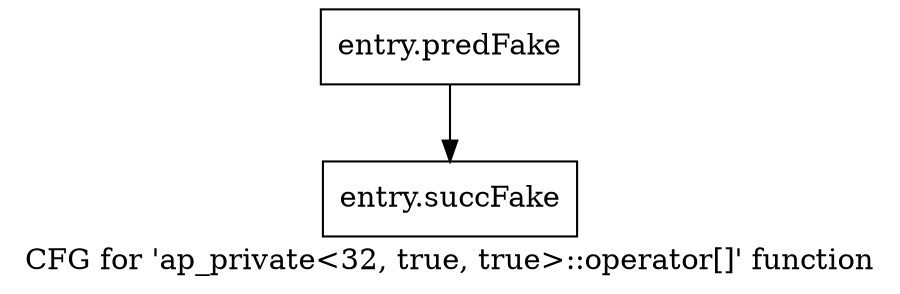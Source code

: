 digraph "CFG for 'ap_private\<32, true, true\>::operator[]' function" {
	label="CFG for 'ap_private\<32, true, true\>::operator[]' function";

	Node0x58ce8a0 [shape=record,filename="",linenumber="",label="{entry.predFake}"];
	Node0x58ce8a0 -> Node0x5abc570[ callList="" memoryops="" filename="/home/omerfaruk/tools/Xilinx/Vitis_HLS/2023.2/include/etc/ap_private.h" execusionnum="0"];
	Node0x5abc570 [shape=record,filename="/home/omerfaruk/tools/Xilinx/Vitis_HLS/2023.2/include/etc/ap_private.h",linenumber="2836",label="{entry.succFake}"];
}
